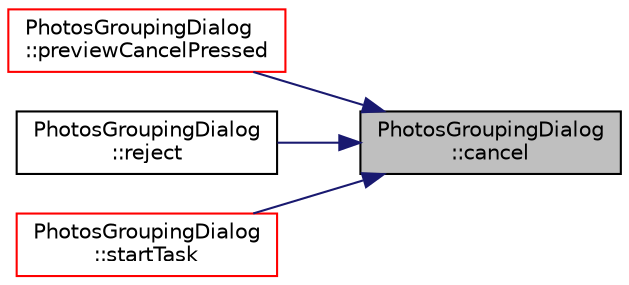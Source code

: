digraph "PhotosGroupingDialog::cancel"
{
 // LATEX_PDF_SIZE
  edge [fontname="Helvetica",fontsize="10",labelfontname="Helvetica",labelfontsize="10"];
  node [fontname="Helvetica",fontsize="10",shape=record];
  rankdir="RL";
  Node1 [label="PhotosGroupingDialog\l::cancel",height=0.2,width=0.4,color="black", fillcolor="grey75", style="filled", fontcolor="black",tooltip=" "];
  Node1 -> Node2 [dir="back",color="midnightblue",fontsize="10",style="solid",fontname="Helvetica"];
  Node2 [label="PhotosGroupingDialog\l::previewCancelPressed",height=0.2,width=0.4,color="red", fillcolor="white", style="filled",URL="$class_photos_grouping_dialog.html#acdd897a76c29645a0d8bdc3eb814e78e",tooltip=" "];
  Node1 -> Node4 [dir="back",color="midnightblue",fontsize="10",style="solid",fontname="Helvetica"];
  Node4 [label="PhotosGroupingDialog\l::reject",height=0.2,width=0.4,color="black", fillcolor="white", style="filled",URL="$class_photos_grouping_dialog.html#ae32516085d8f17286e6cd01da236cb6a",tooltip=" "];
  Node1 -> Node5 [dir="back",color="midnightblue",fontsize="10",style="solid",fontname="Helvetica"];
  Node5 [label="PhotosGroupingDialog\l::startTask",height=0.2,width=0.4,color="red", fillcolor="white", style="filled",URL="$class_photos_grouping_dialog.html#ad0966fe1525c441947ec6b56b1213cdf",tooltip=" "];
}
